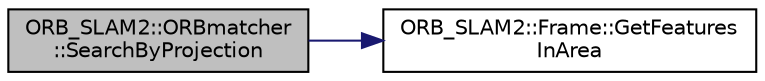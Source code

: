 digraph "ORB_SLAM2::ORBmatcher::SearchByProjection"
{
  edge [fontname="Helvetica",fontsize="10",labelfontname="Helvetica",labelfontsize="10"];
  node [fontname="Helvetica",fontsize="10",shape=record];
  rankdir="LR";
  Node20 [label="ORB_SLAM2::ORBmatcher\l::SearchByProjection",height=0.2,width=0.4,color="black", fillcolor="grey75", style="filled", fontcolor="black"];
  Node20 -> Node21 [color="midnightblue",fontsize="10",style="solid",fontname="Helvetica"];
  Node21 [label="ORB_SLAM2::Frame::GetFeatures\lInArea",height=0.2,width=0.4,color="black", fillcolor="white", style="filled",URL="$class_o_r_b___s_l_a_m2_1_1_frame.html#a922a340f438ed0ddd2d7d2a9f95872b6",tooltip="找到在 以x,y为中心,边长为2r的方形内且在[minLevel, maxLevel]的特征点 "];
}
